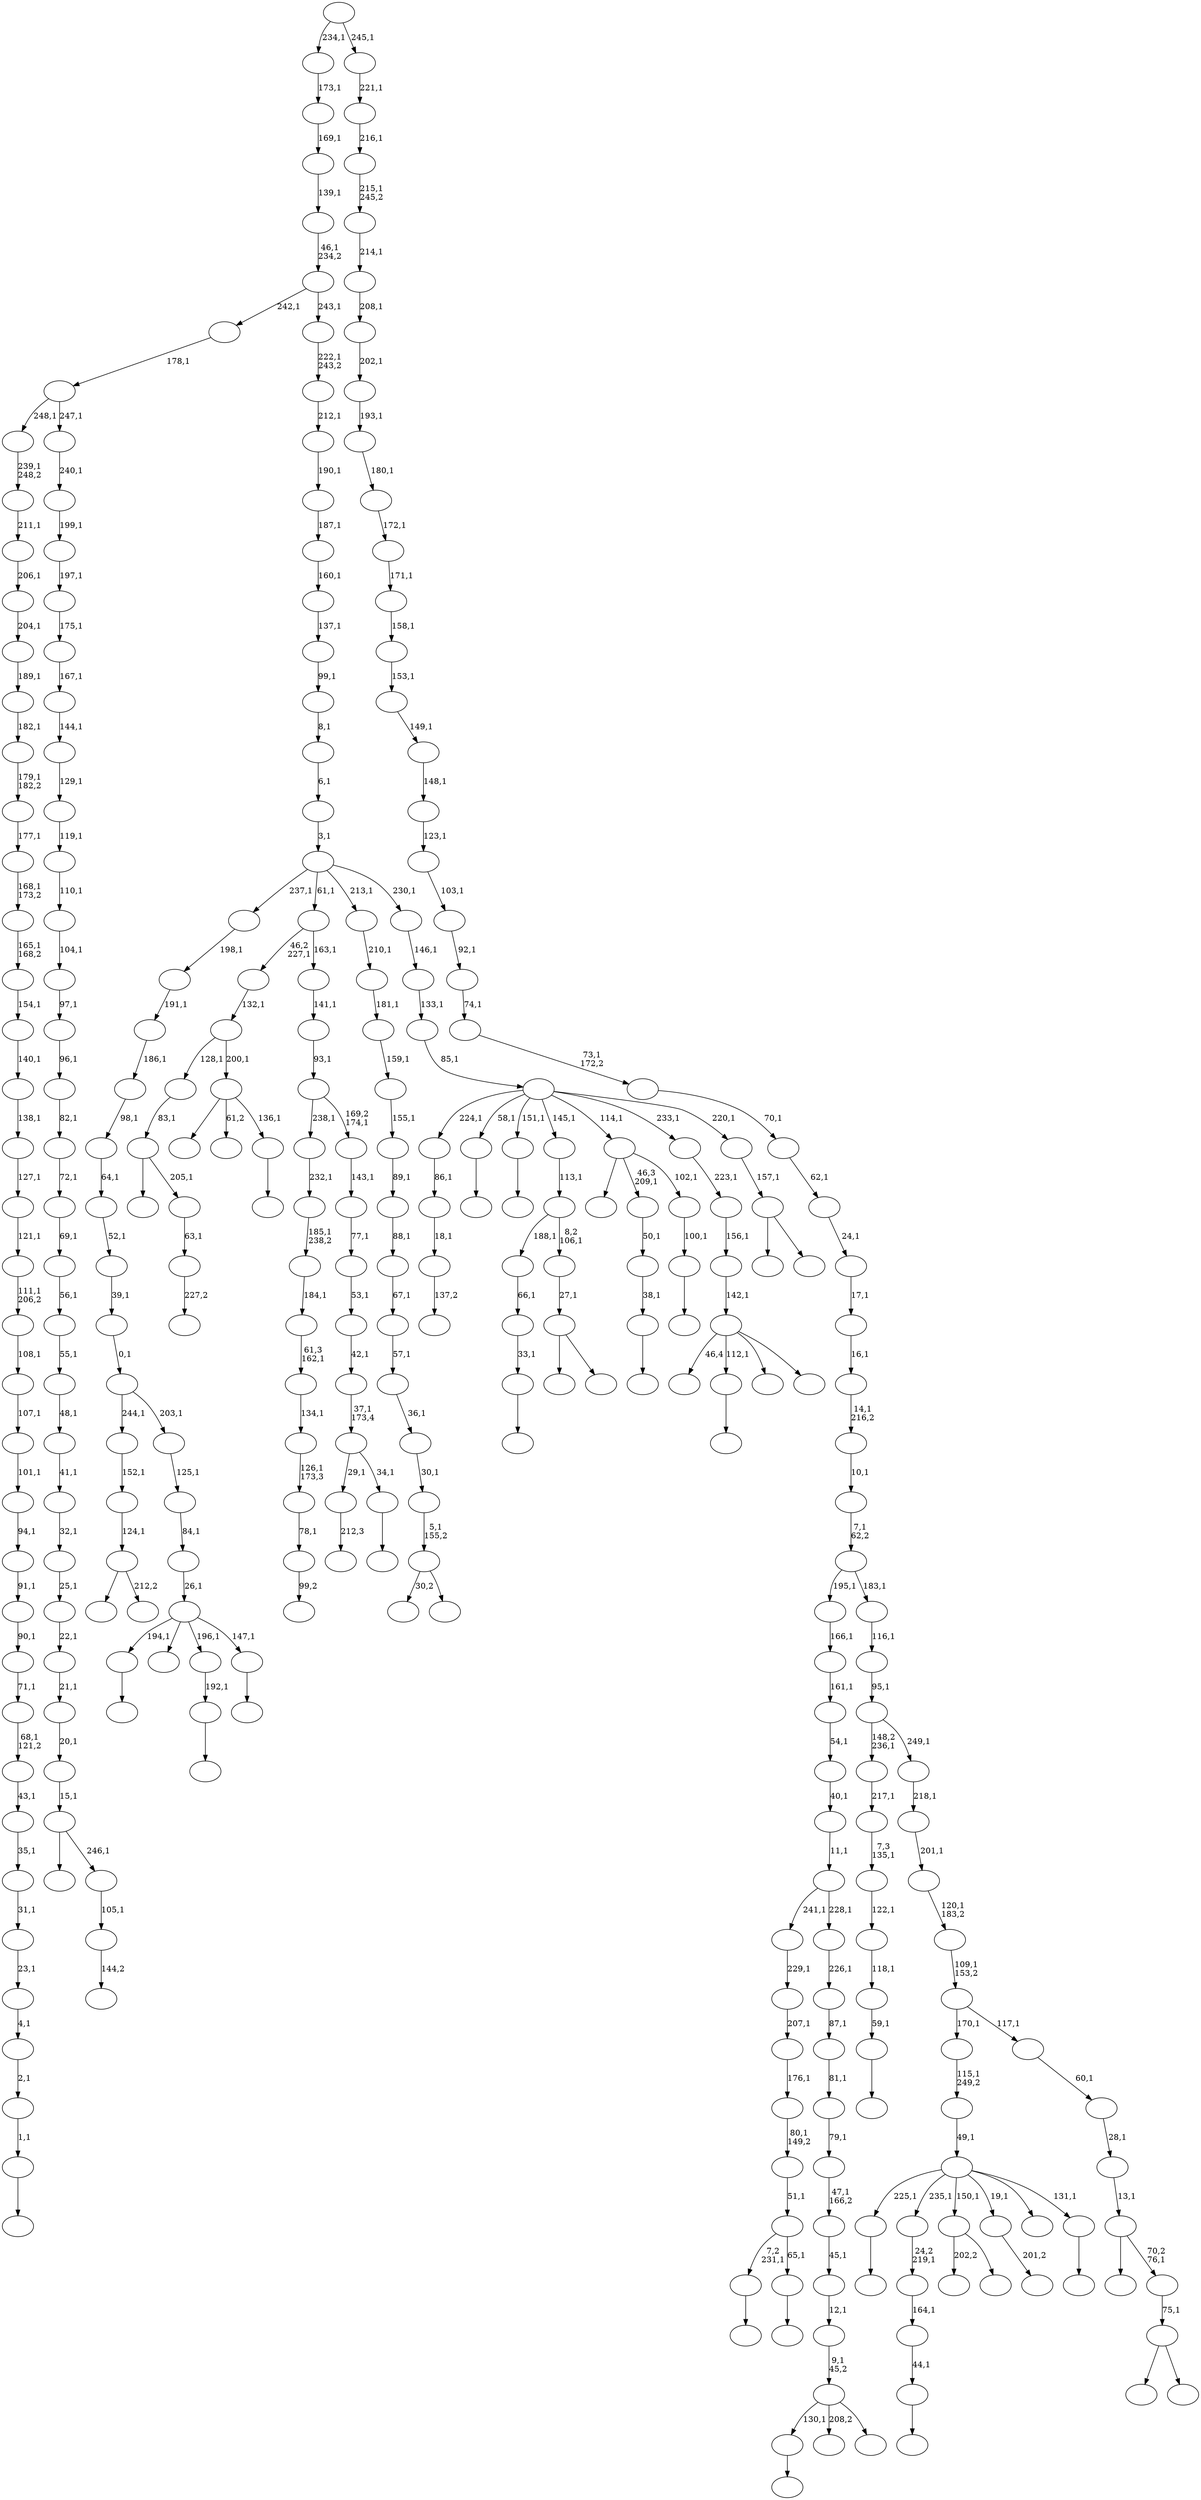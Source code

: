 digraph T {
	300 [label=""]
	299 [label=""]
	298 [label=""]
	297 [label=""]
	296 [label=""]
	295 [label=""]
	294 [label=""]
	293 [label=""]
	292 [label=""]
	291 [label=""]
	290 [label=""]
	289 [label=""]
	288 [label=""]
	287 [label=""]
	286 [label=""]
	285 [label=""]
	284 [label=""]
	283 [label=""]
	282 [label=""]
	281 [label=""]
	280 [label=""]
	279 [label=""]
	278 [label=""]
	277 [label=""]
	276 [label=""]
	275 [label=""]
	274 [label=""]
	273 [label=""]
	272 [label=""]
	271 [label=""]
	270 [label=""]
	269 [label=""]
	268 [label=""]
	267 [label=""]
	266 [label=""]
	265 [label=""]
	264 [label=""]
	263 [label=""]
	262 [label=""]
	261 [label=""]
	260 [label=""]
	259 [label=""]
	258 [label=""]
	257 [label=""]
	256 [label=""]
	255 [label=""]
	254 [label=""]
	253 [label=""]
	252 [label=""]
	251 [label=""]
	250 [label=""]
	249 [label=""]
	248 [label=""]
	247 [label=""]
	246 [label=""]
	245 [label=""]
	244 [label=""]
	243 [label=""]
	242 [label=""]
	241 [label=""]
	240 [label=""]
	239 [label=""]
	238 [label=""]
	237 [label=""]
	236 [label=""]
	235 [label=""]
	234 [label=""]
	233 [label=""]
	232 [label=""]
	231 [label=""]
	230 [label=""]
	229 [label=""]
	228 [label=""]
	227 [label=""]
	226 [label=""]
	225 [label=""]
	224 [label=""]
	223 [label=""]
	222 [label=""]
	221 [label=""]
	220 [label=""]
	219 [label=""]
	218 [label=""]
	217 [label=""]
	216 [label=""]
	215 [label=""]
	214 [label=""]
	213 [label=""]
	212 [label=""]
	211 [label=""]
	210 [label=""]
	209 [label=""]
	208 [label=""]
	207 [label=""]
	206 [label=""]
	205 [label=""]
	204 [label=""]
	203 [label=""]
	202 [label=""]
	201 [label=""]
	200 [label=""]
	199 [label=""]
	198 [label=""]
	197 [label=""]
	196 [label=""]
	195 [label=""]
	194 [label=""]
	193 [label=""]
	192 [label=""]
	191 [label=""]
	190 [label=""]
	189 [label=""]
	188 [label=""]
	187 [label=""]
	186 [label=""]
	185 [label=""]
	184 [label=""]
	183 [label=""]
	182 [label=""]
	181 [label=""]
	180 [label=""]
	179 [label=""]
	178 [label=""]
	177 [label=""]
	176 [label=""]
	175 [label=""]
	174 [label=""]
	173 [label=""]
	172 [label=""]
	171 [label=""]
	170 [label=""]
	169 [label=""]
	168 [label=""]
	167 [label=""]
	166 [label=""]
	165 [label=""]
	164 [label=""]
	163 [label=""]
	162 [label=""]
	161 [label=""]
	160 [label=""]
	159 [label=""]
	158 [label=""]
	157 [label=""]
	156 [label=""]
	155 [label=""]
	154 [label=""]
	153 [label=""]
	152 [label=""]
	151 [label=""]
	150 [label=""]
	149 [label=""]
	148 [label=""]
	147 [label=""]
	146 [label=""]
	145 [label=""]
	144 [label=""]
	143 [label=""]
	142 [label=""]
	141 [label=""]
	140 [label=""]
	139 [label=""]
	138 [label=""]
	137 [label=""]
	136 [label=""]
	135 [label=""]
	134 [label=""]
	133 [label=""]
	132 [label=""]
	131 [label=""]
	130 [label=""]
	129 [label=""]
	128 [label=""]
	127 [label=""]
	126 [label=""]
	125 [label=""]
	124 [label=""]
	123 [label=""]
	122 [label=""]
	121 [label=""]
	120 [label=""]
	119 [label=""]
	118 [label=""]
	117 [label=""]
	116 [label=""]
	115 [label=""]
	114 [label=""]
	113 [label=""]
	112 [label=""]
	111 [label=""]
	110 [label=""]
	109 [label=""]
	108 [label=""]
	107 [label=""]
	106 [label=""]
	105 [label=""]
	104 [label=""]
	103 [label=""]
	102 [label=""]
	101 [label=""]
	100 [label=""]
	99 [label=""]
	98 [label=""]
	97 [label=""]
	96 [label=""]
	95 [label=""]
	94 [label=""]
	93 [label=""]
	92 [label=""]
	91 [label=""]
	90 [label=""]
	89 [label=""]
	88 [label=""]
	87 [label=""]
	86 [label=""]
	85 [label=""]
	84 [label=""]
	83 [label=""]
	82 [label=""]
	81 [label=""]
	80 [label=""]
	79 [label=""]
	78 [label=""]
	77 [label=""]
	76 [label=""]
	75 [label=""]
	74 [label=""]
	73 [label=""]
	72 [label=""]
	71 [label=""]
	70 [label=""]
	69 [label=""]
	68 [label=""]
	67 [label=""]
	66 [label=""]
	65 [label=""]
	64 [label=""]
	63 [label=""]
	62 [label=""]
	61 [label=""]
	60 [label=""]
	59 [label=""]
	58 [label=""]
	57 [label=""]
	56 [label=""]
	55 [label=""]
	54 [label=""]
	53 [label=""]
	52 [label=""]
	51 [label=""]
	50 [label=""]
	49 [label=""]
	48 [label=""]
	47 [label=""]
	46 [label=""]
	45 [label=""]
	44 [label=""]
	43 [label=""]
	42 [label=""]
	41 [label=""]
	40 [label=""]
	39 [label=""]
	38 [label=""]
	37 [label=""]
	36 [label=""]
	35 [label=""]
	34 [label=""]
	33 [label=""]
	32 [label=""]
	31 [label=""]
	30 [label=""]
	29 [label=""]
	28 [label=""]
	27 [label=""]
	26 [label=""]
	25 [label=""]
	24 [label=""]
	23 [label=""]
	22 [label=""]
	21 [label=""]
	20 [label=""]
	19 [label=""]
	18 [label=""]
	17 [label=""]
	16 [label=""]
	15 [label=""]
	14 [label=""]
	13 [label=""]
	12 [label=""]
	11 [label=""]
	10 [label=""]
	9 [label=""]
	8 [label=""]
	7 [label=""]
	6 [label=""]
	5 [label=""]
	4 [label=""]
	3 [label=""]
	2 [label=""]
	1 [label=""]
	0 [label=""]
	296 -> 297 [label=""]
	294 -> 295 [label=""]
	292 -> 293 [label=""]
	291 -> 292 [label="1,1"]
	290 -> 291 [label="2,1"]
	289 -> 290 [label="4,1"]
	288 -> 289 [label="23,1"]
	287 -> 288 [label="31,1"]
	286 -> 287 [label="35,1"]
	285 -> 286 [label="43,1"]
	284 -> 285 [label="68,1\n121,2"]
	283 -> 284 [label="71,1"]
	282 -> 283 [label="90,1"]
	281 -> 282 [label="91,1"]
	280 -> 281 [label="94,1"]
	279 -> 280 [label="101,1"]
	278 -> 279 [label="107,1"]
	277 -> 278 [label="108,1"]
	276 -> 277 [label="111,1\n206,2"]
	275 -> 276 [label="121,1"]
	274 -> 275 [label="127,1"]
	273 -> 274 [label="138,1"]
	272 -> 273 [label="140,1"]
	271 -> 272 [label="154,1"]
	270 -> 271 [label="165,1\n168,2"]
	269 -> 270 [label="168,1\n173,2"]
	268 -> 269 [label="177,1"]
	267 -> 268 [label="179,1\n182,2"]
	266 -> 267 [label="182,1"]
	265 -> 266 [label="189,1"]
	264 -> 265 [label="204,1"]
	263 -> 264 [label="206,1"]
	262 -> 263 [label="211,1"]
	261 -> 262 [label="239,1\n248,2"]
	257 -> 258 [label=""]
	255 -> 256 [label="99,2"]
	254 -> 255 [label="78,1"]
	253 -> 254 [label="126,1\n173,3"]
	252 -> 253 [label="134,1"]
	251 -> 252 [label="61,3\n162,1"]
	250 -> 251 [label="184,1"]
	249 -> 250 [label="185,1\n238,2"]
	248 -> 249 [label="232,1"]
	245 -> 246 [label="137,2"]
	244 -> 245 [label="18,1"]
	243 -> 244 [label="86,1"]
	240 -> 241 [label=""]
	237 -> 238 [label=""]
	236 -> 237 [label="33,1"]
	235 -> 236 [label="66,1"]
	233 -> 234 [label=""]
	230 -> 231 [label="227,2"]
	229 -> 230 [label="63,1"]
	228 -> 299 [label=""]
	228 -> 229 [label="205,1"]
	227 -> 228 [label="83,1"]
	223 -> 224 [label=""]
	222 -> 300 [label=""]
	222 -> 239 [label="61,2"]
	222 -> 223 [label="136,1"]
	221 -> 227 [label="128,1"]
	221 -> 222 [label="200,1"]
	220 -> 221 [label="132,1"]
	218 -> 219 [label=""]
	217 -> 257 [label="7,2\n231,1"]
	217 -> 218 [label="65,1"]
	216 -> 217 [label="51,1"]
	215 -> 216 [label="80,1\n149,2"]
	214 -> 215 [label="176,1"]
	213 -> 214 [label="207,1"]
	212 -> 213 [label="229,1"]
	210 -> 211 [label=""]
	208 -> 209 [label=""]
	206 -> 207 [label=""]
	205 -> 206 [label="44,1"]
	204 -> 205 [label="164,1"]
	203 -> 204 [label="24,2\n219,1"]
	200 -> 201 [label=""]
	199 -> 200 [label="192,1"]
	197 -> 198 [label=""]
	196 -> 197 [label="59,1"]
	195 -> 196 [label="118,1"]
	194 -> 195 [label="122,1"]
	193 -> 194 [label="7,3\n135,1"]
	192 -> 193 [label="217,1"]
	188 -> 189 [label="212,3"]
	186 -> 225 [label=""]
	186 -> 187 [label="212,2"]
	185 -> 186 [label="124,1"]
	184 -> 185 [label="152,1"]
	182 -> 183 [label=""]
	181 -> 182 [label="38,1"]
	180 -> 181 [label="50,1"]
	178 -> 179 [label=""]
	177 -> 233 [label="194,1"]
	177 -> 232 [label=""]
	177 -> 199 [label="196,1"]
	177 -> 178 [label="147,1"]
	176 -> 177 [label="26,1"]
	175 -> 176 [label="84,1"]
	174 -> 175 [label="125,1"]
	173 -> 184 [label="244,1"]
	173 -> 174 [label="203,1"]
	172 -> 173 [label="0,1"]
	171 -> 172 [label="39,1"]
	170 -> 171 [label="52,1"]
	169 -> 170 [label="64,1"]
	168 -> 169 [label="98,1"]
	167 -> 168 [label="186,1"]
	166 -> 167 [label="191,1"]
	165 -> 166 [label="198,1"]
	163 -> 226 [label=""]
	163 -> 164 [label=""]
	162 -> 163 [label="27,1"]
	161 -> 235 [label="188,1"]
	161 -> 162 [label="8,2\n106,1"]
	160 -> 161 [label="113,1"]
	158 -> 296 [label="130,1"]
	158 -> 260 [label="208,2"]
	158 -> 159 [label=""]
	157 -> 158 [label="9,1\n45,2"]
	156 -> 157 [label="12,1"]
	155 -> 156 [label="45,1"]
	154 -> 155 [label="47,1\n166,2"]
	153 -> 154 [label="79,1"]
	152 -> 153 [label="81,1"]
	151 -> 152 [label="87,1"]
	150 -> 151 [label="226,1"]
	149 -> 212 [label="241,1"]
	149 -> 150 [label="228,1"]
	148 -> 149 [label="11,1"]
	147 -> 148 [label="40,1"]
	146 -> 147 [label="54,1"]
	145 -> 146 [label="161,1"]
	144 -> 145 [label="166,1"]
	142 -> 143 [label="144,2"]
	141 -> 142 [label="105,1"]
	140 -> 191 [label=""]
	140 -> 141 [label="246,1"]
	139 -> 140 [label="15,1"]
	138 -> 139 [label="20,1"]
	137 -> 138 [label="21,1"]
	136 -> 137 [label="22,1"]
	135 -> 136 [label="25,1"]
	134 -> 135 [label="32,1"]
	133 -> 134 [label="41,1"]
	132 -> 133 [label="48,1"]
	131 -> 132 [label="55,1"]
	130 -> 131 [label="56,1"]
	129 -> 130 [label="69,1"]
	128 -> 129 [label="72,1"]
	127 -> 128 [label="82,1"]
	126 -> 127 [label="96,1"]
	125 -> 126 [label="97,1"]
	124 -> 125 [label="104,1"]
	123 -> 124 [label="110,1"]
	122 -> 123 [label="119,1"]
	121 -> 122 [label="129,1"]
	120 -> 121 [label="144,1"]
	119 -> 120 [label="167,1"]
	118 -> 119 [label="175,1"]
	117 -> 118 [label="197,1"]
	116 -> 117 [label="199,1"]
	115 -> 116 [label="240,1"]
	114 -> 261 [label="248,1"]
	114 -> 115 [label="247,1"]
	113 -> 114 [label="178,1"]
	111 -> 112 [label=""]
	110 -> 188 [label="29,1"]
	110 -> 111 [label="34,1"]
	109 -> 110 [label="37,1\n173,4"]
	108 -> 109 [label="42,1"]
	107 -> 108 [label="53,1"]
	106 -> 107 [label="77,1"]
	105 -> 106 [label="143,1"]
	104 -> 248 [label="238,1"]
	104 -> 105 [label="169,2\n174,1"]
	103 -> 104 [label="93,1"]
	102 -> 103 [label="141,1"]
	101 -> 220 [label="46,2\n227,1"]
	101 -> 102 [label="163,1"]
	99 -> 202 [label="202,2"]
	99 -> 100 [label=""]
	97 -> 98 [label="201,2"]
	95 -> 96 [label=""]
	94 -> 95 [label="100,1"]
	93 -> 247 [label=""]
	93 -> 180 [label="46,3\n209,1"]
	93 -> 94 [label="102,1"]
	89 -> 190 [label="30,2"]
	89 -> 90 [label=""]
	88 -> 89 [label="5,1\n155,2"]
	87 -> 88 [label="30,1"]
	86 -> 87 [label="36,1"]
	85 -> 86 [label="57,1"]
	84 -> 85 [label="67,1"]
	83 -> 84 [label="88,1"]
	82 -> 83 [label="89,1"]
	81 -> 82 [label="155,1"]
	80 -> 81 [label="159,1"]
	79 -> 80 [label="181,1"]
	78 -> 79 [label="210,1"]
	75 -> 298 [label="46,4"]
	75 -> 208 [label="112,1"]
	75 -> 92 [label=""]
	75 -> 76 [label=""]
	74 -> 75 [label="142,1"]
	73 -> 74 [label="156,1"]
	72 -> 73 [label="223,1"]
	70 -> 71 [label=""]
	69 -> 294 [label="225,1"]
	69 -> 203 [label="235,1"]
	69 -> 99 [label="150,1"]
	69 -> 97 [label="19,1"]
	69 -> 77 [label=""]
	69 -> 70 [label="131,1"]
	68 -> 69 [label="49,1"]
	67 -> 68 [label="115,1\n249,2"]
	65 -> 242 [label=""]
	65 -> 66 [label=""]
	64 -> 65 [label="157,1"]
	63 -> 243 [label="224,1"]
	63 -> 240 [label="58,1"]
	63 -> 210 [label="151,1"]
	63 -> 160 [label="145,1"]
	63 -> 93 [label="114,1"]
	63 -> 72 [label="233,1"]
	63 -> 64 [label="220,1"]
	62 -> 63 [label="85,1"]
	61 -> 62 [label="133,1"]
	60 -> 61 [label="146,1"]
	59 -> 165 [label="237,1"]
	59 -> 101 [label="61,1"]
	59 -> 78 [label="213,1"]
	59 -> 60 [label="230,1"]
	58 -> 59 [label="3,1"]
	57 -> 58 [label="6,1"]
	56 -> 57 [label="8,1"]
	55 -> 56 [label="99,1"]
	54 -> 55 [label="137,1"]
	53 -> 54 [label="160,1"]
	52 -> 53 [label="187,1"]
	51 -> 52 [label="190,1"]
	50 -> 51 [label="212,1"]
	49 -> 50 [label="222,1\n243,2"]
	48 -> 113 [label="242,1"]
	48 -> 49 [label="243,1"]
	47 -> 48 [label="46,1\n234,2"]
	46 -> 47 [label="139,1"]
	45 -> 46 [label="169,1"]
	44 -> 45 [label="173,1"]
	42 -> 259 [label=""]
	42 -> 43 [label=""]
	41 -> 42 [label="75,1"]
	40 -> 91 [label=""]
	40 -> 41 [label="70,2\n76,1"]
	39 -> 40 [label="13,1"]
	38 -> 39 [label="28,1"]
	37 -> 38 [label="60,1"]
	36 -> 67 [label="170,1"]
	36 -> 37 [label="117,1"]
	35 -> 36 [label="109,1\n153,2"]
	34 -> 35 [label="120,1\n183,2"]
	33 -> 34 [label="201,1"]
	32 -> 33 [label="218,1"]
	31 -> 192 [label="148,2\n236,1"]
	31 -> 32 [label="249,1"]
	30 -> 31 [label="95,1"]
	29 -> 30 [label="116,1"]
	28 -> 144 [label="195,1"]
	28 -> 29 [label="183,1"]
	27 -> 28 [label="7,1\n62,2"]
	26 -> 27 [label="10,1"]
	25 -> 26 [label="14,1\n216,2"]
	24 -> 25 [label="16,1"]
	23 -> 24 [label="17,1"]
	22 -> 23 [label="24,1"]
	21 -> 22 [label="62,1"]
	20 -> 21 [label="70,1"]
	19 -> 20 [label="73,1\n172,2"]
	18 -> 19 [label="74,1"]
	17 -> 18 [label="92,1"]
	16 -> 17 [label="103,1"]
	15 -> 16 [label="123,1"]
	14 -> 15 [label="148,1"]
	13 -> 14 [label="149,1"]
	12 -> 13 [label="153,1"]
	11 -> 12 [label="158,1"]
	10 -> 11 [label="171,1"]
	9 -> 10 [label="172,1"]
	8 -> 9 [label="180,1"]
	7 -> 8 [label="193,1"]
	6 -> 7 [label="202,1"]
	5 -> 6 [label="208,1"]
	4 -> 5 [label="214,1"]
	3 -> 4 [label="215,1\n245,2"]
	2 -> 3 [label="216,1"]
	1 -> 2 [label="221,1"]
	0 -> 44 [label="234,1"]
	0 -> 1 [label="245,1"]
}
